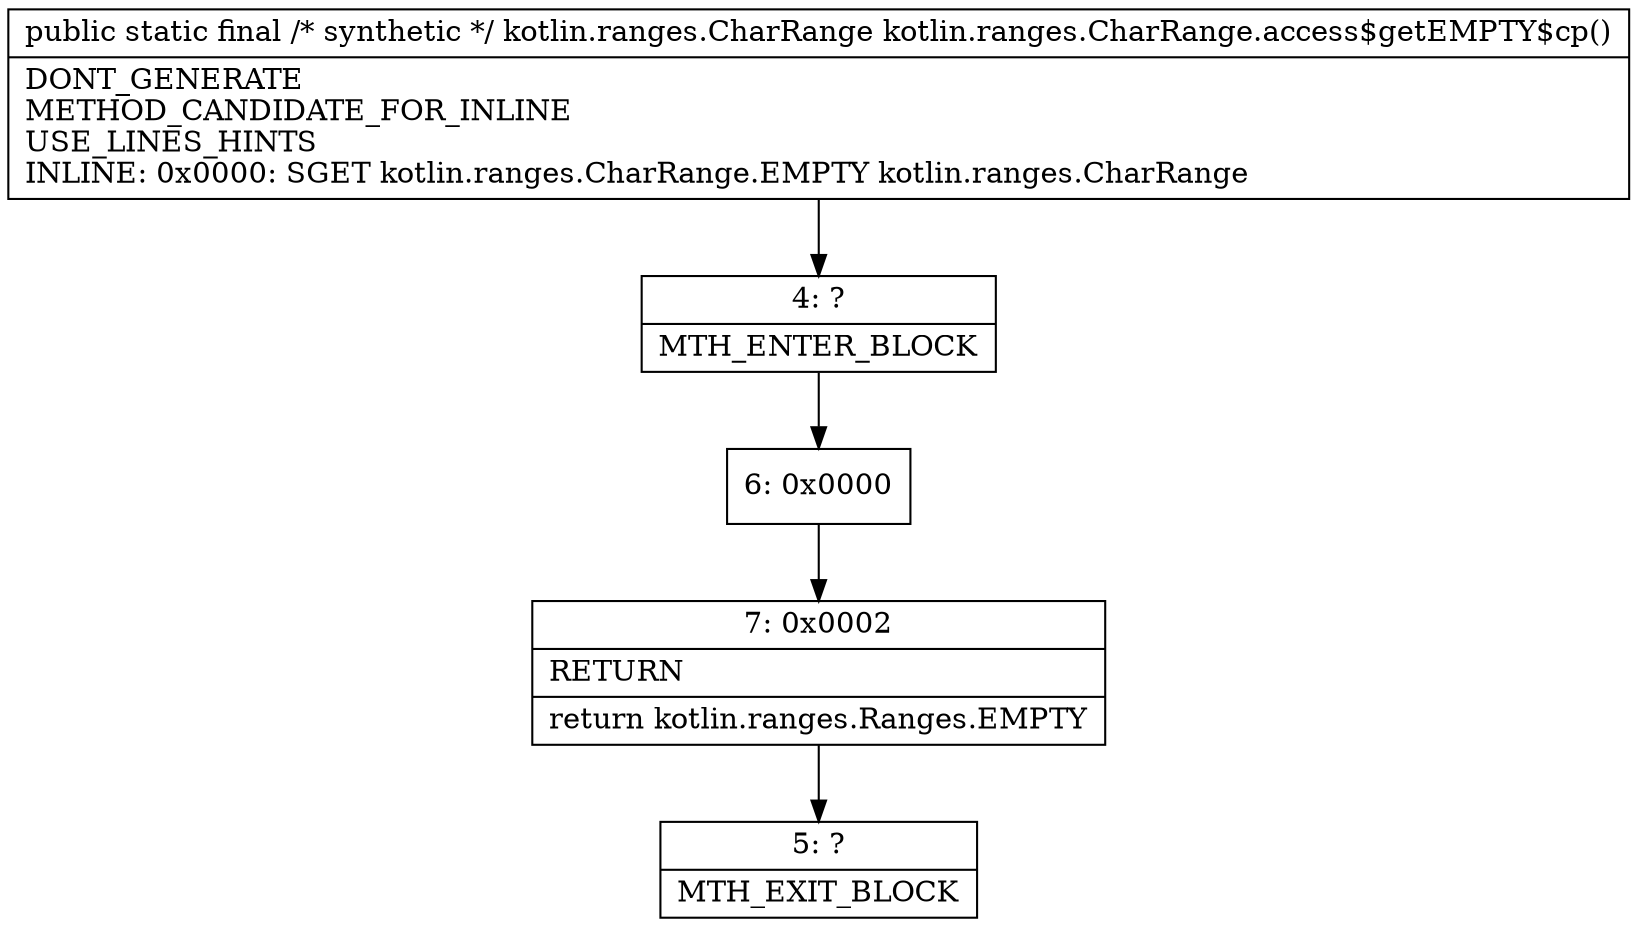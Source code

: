 digraph "CFG forkotlin.ranges.CharRange.access$getEMPTY$cp()Lkotlin\/ranges\/CharRange;" {
Node_4 [shape=record,label="{4\:\ ?|MTH_ENTER_BLOCK\l}"];
Node_6 [shape=record,label="{6\:\ 0x0000}"];
Node_7 [shape=record,label="{7\:\ 0x0002|RETURN\l|return kotlin.ranges.Ranges.EMPTY\l}"];
Node_5 [shape=record,label="{5\:\ ?|MTH_EXIT_BLOCK\l}"];
MethodNode[shape=record,label="{public static final \/* synthetic *\/ kotlin.ranges.CharRange kotlin.ranges.CharRange.access$getEMPTY$cp()  | DONT_GENERATE\lMETHOD_CANDIDATE_FOR_INLINE\lUSE_LINES_HINTS\lINLINE: 0x0000: SGET   kotlin.ranges.CharRange.EMPTY kotlin.ranges.CharRange\l}"];
MethodNode -> Node_4;Node_4 -> Node_6;
Node_6 -> Node_7;
Node_7 -> Node_5;
}

